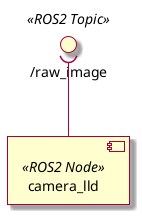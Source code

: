 @startuml Component_Diagram_camera_lld

skin rose 

component camera_lld <<ROS2 Node>> as Camera_LLD
interface "/raw_image" <<ROS2 Topic>> as provided_interface_camera_hld

Camera_LLD -up-( provided_interface_camera_hld

@enduml